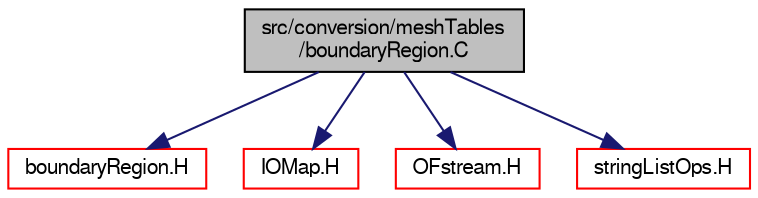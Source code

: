 digraph "src/conversion/meshTables/boundaryRegion.C"
{
  bgcolor="transparent";
  edge [fontname="FreeSans",fontsize="10",labelfontname="FreeSans",labelfontsize="10"];
  node [fontname="FreeSans",fontsize="10",shape=record];
  Node0 [label="src/conversion/meshTables\l/boundaryRegion.C",height=0.2,width=0.4,color="black", fillcolor="grey75", style="filled", fontcolor="black"];
  Node0 -> Node1 [color="midnightblue",fontsize="10",style="solid",fontname="FreeSans"];
  Node1 [label="boundaryRegion.H",height=0.2,width=0.4,color="red",URL="$a00209.html"];
  Node0 -> Node221 [color="midnightblue",fontsize="10",style="solid",fontname="FreeSans"];
  Node221 [label="IOMap.H",height=0.2,width=0.4,color="red",URL="$a09044.html"];
  Node0 -> Node222 [color="midnightblue",fontsize="10",style="solid",fontname="FreeSans"];
  Node222 [label="OFstream.H",height=0.2,width=0.4,color="red",URL="$a09065.html"];
  Node0 -> Node224 [color="midnightblue",fontsize="10",style="solid",fontname="FreeSans"];
  Node224 [label="stringListOps.H",height=0.2,width=0.4,color="red",URL="$a12617.html",tooltip="Operations on lists of strings. "];
}
